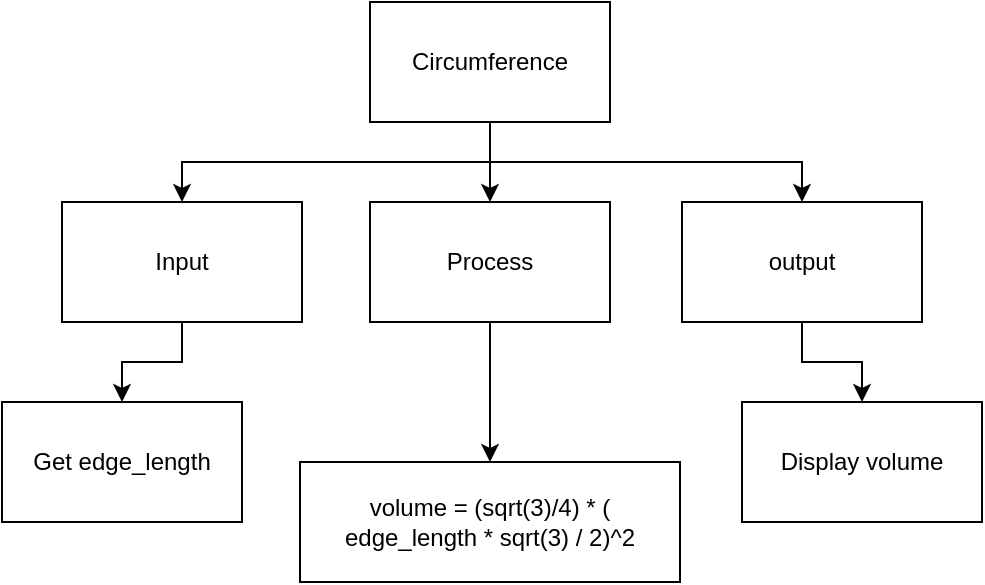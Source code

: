 <mxfile>
    <diagram id="KjG14Q_7bZ2Fs4syXYFA" name="Top Down">
        <mxGraphModel dx="1074" dy="749" grid="1" gridSize="10" guides="1" tooltips="1" connect="1" arrows="1" fold="1" page="1" pageScale="1" pageWidth="827" pageHeight="1169" math="0" shadow="0">
            <root>
                <mxCell id="0"/>
                <mxCell id="1" parent="0"/>
                <mxCell id="QtO_xw6DOo0jZK6YUWM9-8" value="" style="edgeStyle=none;html=1;" parent="1" source="QtO_xw6DOo0jZK6YUWM9-1" target="QtO_xw6DOo0jZK6YUWM9-3" edge="1">
                    <mxGeometry relative="1" as="geometry"/>
                </mxCell>
                <mxCell id="QtO_xw6DOo0jZK6YUWM9-9" style="edgeStyle=orthogonalEdgeStyle;html=1;entryX=0.5;entryY=0;entryDx=0;entryDy=0;rounded=0;" parent="1" source="QtO_xw6DOo0jZK6YUWM9-1" target="QtO_xw6DOo0jZK6YUWM9-2" edge="1">
                    <mxGeometry relative="1" as="geometry">
                        <Array as="points">
                            <mxPoint x="414" y="160"/>
                            <mxPoint x="260" y="160"/>
                        </Array>
                    </mxGeometry>
                </mxCell>
                <mxCell id="QtO_xw6DOo0jZK6YUWM9-10" style="edgeStyle=orthogonalEdgeStyle;html=1;entryX=0.5;entryY=0;entryDx=0;entryDy=0;rounded=0;" parent="1" source="QtO_xw6DOo0jZK6YUWM9-1" target="QtO_xw6DOo0jZK6YUWM9-4" edge="1">
                    <mxGeometry relative="1" as="geometry">
                        <Array as="points">
                            <mxPoint x="414" y="160"/>
                            <mxPoint x="570" y="160"/>
                        </Array>
                    </mxGeometry>
                </mxCell>
                <mxCell id="QtO_xw6DOo0jZK6YUWM9-1" value="Circumference" style="rounded=0;whiteSpace=wrap;html=1;" parent="1" vertex="1">
                    <mxGeometry x="354" y="80" width="120" height="60" as="geometry"/>
                </mxCell>
                <mxCell id="QtO_xw6DOo0jZK6YUWM9-11" value="" style="edgeStyle=orthogonalEdgeStyle;rounded=0;html=1;" parent="1" source="QtO_xw6DOo0jZK6YUWM9-2" target="QtO_xw6DOo0jZK6YUWM9-5" edge="1">
                    <mxGeometry relative="1" as="geometry"/>
                </mxCell>
                <mxCell id="QtO_xw6DOo0jZK6YUWM9-2" value="Input" style="rounded=0;whiteSpace=wrap;html=1;" parent="1" vertex="1">
                    <mxGeometry x="200" y="180" width="120" height="60" as="geometry"/>
                </mxCell>
                <mxCell id="QtO_xw6DOo0jZK6YUWM9-12" value="" style="edgeStyle=orthogonalEdgeStyle;rounded=0;html=1;" parent="1" source="QtO_xw6DOo0jZK6YUWM9-3" target="QtO_xw6DOo0jZK6YUWM9-6" edge="1">
                    <mxGeometry relative="1" as="geometry"/>
                </mxCell>
                <mxCell id="QtO_xw6DOo0jZK6YUWM9-3" value="Process" style="rounded=0;whiteSpace=wrap;html=1;" parent="1" vertex="1">
                    <mxGeometry x="354" y="180" width="120" height="60" as="geometry"/>
                </mxCell>
                <mxCell id="QtO_xw6DOo0jZK6YUWM9-13" value="" style="edgeStyle=orthogonalEdgeStyle;rounded=0;html=1;" parent="1" source="QtO_xw6DOo0jZK6YUWM9-4" target="QtO_xw6DOo0jZK6YUWM9-7" edge="1">
                    <mxGeometry relative="1" as="geometry"/>
                </mxCell>
                <mxCell id="QtO_xw6DOo0jZK6YUWM9-4" value="output" style="rounded=0;whiteSpace=wrap;html=1;" parent="1" vertex="1">
                    <mxGeometry x="510" y="180" width="120" height="60" as="geometry"/>
                </mxCell>
                <mxCell id="QtO_xw6DOo0jZK6YUWM9-5" value="Get edge_length" style="rounded=0;whiteSpace=wrap;html=1;" parent="1" vertex="1">
                    <mxGeometry x="170" y="280" width="120" height="60" as="geometry"/>
                </mxCell>
                <mxCell id="QtO_xw6DOo0jZK6YUWM9-6" value="volume =&amp;nbsp;(sqrt(3)/4) * ( edge_length * sqrt(3) / 2)^2" style="rounded=0;whiteSpace=wrap;html=1;" parent="1" vertex="1">
                    <mxGeometry x="319" y="310" width="190" height="60" as="geometry"/>
                </mxCell>
                <mxCell id="QtO_xw6DOo0jZK6YUWM9-7" value="Display volume" style="rounded=0;whiteSpace=wrap;html=1;" parent="1" vertex="1">
                    <mxGeometry x="540" y="280" width="120" height="60" as="geometry"/>
                </mxCell>
            </root>
        </mxGraphModel>
    </diagram>
    <diagram id="aqkya4TFRdpiTSBKbrii" name="Flowchart">
        <mxGraphModel dx="1074" dy="749" grid="1" gridSize="10" guides="1" tooltips="1" connect="1" arrows="1" fold="1" page="1" pageScale="1" pageWidth="827" pageHeight="1169" math="0" shadow="0">
            <root>
                <mxCell id="7Z-LrOooxTyzb09muiCP-0"/>
                <mxCell id="7Z-LrOooxTyzb09muiCP-1" parent="7Z-LrOooxTyzb09muiCP-0"/>
                <mxCell id="7Z-LrOooxTyzb09muiCP-2" value="Start" style="strokeWidth=2;html=1;shape=mxgraph.flowchart.terminator;whiteSpace=wrap;" parent="7Z-LrOooxTyzb09muiCP-1" vertex="1">
                    <mxGeometry x="364" y="80" width="100" height="60" as="geometry"/>
                </mxCell>
                <mxCell id="7Z-LrOooxTyzb09muiCP-8" value="" style="edgeStyle=none;html=1;" parent="7Z-LrOooxTyzb09muiCP-1" source="7Z-LrOooxTyzb09muiCP-3" target="7Z-LrOooxTyzb09muiCP-4" edge="1">
                    <mxGeometry relative="1" as="geometry"/>
                </mxCell>
                <mxCell id="7Z-LrOooxTyzb09muiCP-3" value="Get edge_length" style="shape=parallelogram;html=1;strokeWidth=2;perimeter=parallelogramPerimeter;whiteSpace=wrap;rounded=1;arcSize=12;size=0.23;" parent="7Z-LrOooxTyzb09muiCP-1" vertex="1">
                    <mxGeometry x="346" y="170" width="136" height="60" as="geometry"/>
                </mxCell>
                <mxCell id="1" value="" style="edgeStyle=none;html=1;" parent="7Z-LrOooxTyzb09muiCP-1" source="7Z-LrOooxTyzb09muiCP-4" edge="1">
                    <mxGeometry relative="1" as="geometry">
                        <mxPoint x="414" y="350" as="targetPoint"/>
                    </mxGeometry>
                </mxCell>
                <mxCell id="7Z-LrOooxTyzb09muiCP-4" value="volume = (sqrt(3)/4) * (edge_length * sqrt(3) / 2)^2" style="rounded=1;whiteSpace=wrap;html=1;absoluteArcSize=1;arcSize=14;strokeWidth=2;" parent="7Z-LrOooxTyzb09muiCP-1" vertex="1">
                    <mxGeometry x="245" y="260" width="338" height="60" as="geometry"/>
                </mxCell>
                <mxCell id="7Z-LrOooxTyzb09muiCP-10" value="" style="edgeStyle=none;html=1;" parent="7Z-LrOooxTyzb09muiCP-1" source="7Z-LrOooxTyzb09muiCP-5" target="7Z-LrOooxTyzb09muiCP-6" edge="1">
                    <mxGeometry relative="1" as="geometry"/>
                </mxCell>
                <mxCell id="7Z-LrOooxTyzb09muiCP-5" value="Display volume" style="shape=parallelogram;html=1;strokeWidth=2;perimeter=parallelogramPerimeter;whiteSpace=wrap;rounded=1;arcSize=12;size=0.23;" parent="7Z-LrOooxTyzb09muiCP-1" vertex="1">
                    <mxGeometry x="331" y="350" width="166" height="60" as="geometry"/>
                </mxCell>
                <mxCell id="7Z-LrOooxTyzb09muiCP-6" value="Stop" style="strokeWidth=2;html=1;shape=mxgraph.flowchart.terminator;whiteSpace=wrap;" parent="7Z-LrOooxTyzb09muiCP-1" vertex="1">
                    <mxGeometry x="364" y="440" width="100" height="60" as="geometry"/>
                </mxCell>
                <mxCell id="5" value="" style="edgeStyle=none;html=1;" parent="7Z-LrOooxTyzb09muiCP-1" target="7Z-LrOooxTyzb09muiCP-3" edge="1">
                    <mxGeometry relative="1" as="geometry">
                        <mxPoint x="414" y="140" as="sourcePoint"/>
                    </mxGeometry>
                </mxCell>
            </root>
        </mxGraphModel>
    </diagram>
</mxfile>